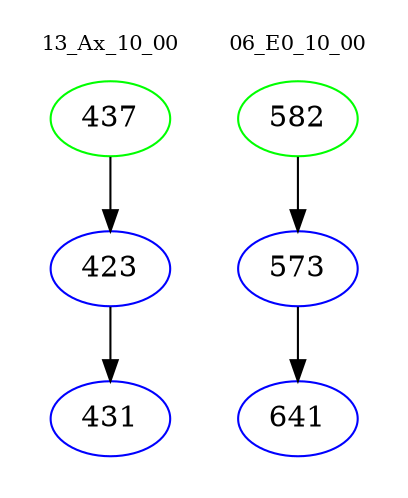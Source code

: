 digraph{
subgraph cluster_0 {
color = white
label = "13_Ax_10_00";
fontsize=10;
T0_437 [label="437", color="green"]
T0_437 -> T0_423 [color="black"]
T0_423 [label="423", color="blue"]
T0_423 -> T0_431 [color="black"]
T0_431 [label="431", color="blue"]
}
subgraph cluster_1 {
color = white
label = "06_E0_10_00";
fontsize=10;
T1_582 [label="582", color="green"]
T1_582 -> T1_573 [color="black"]
T1_573 [label="573", color="blue"]
T1_573 -> T1_641 [color="black"]
T1_641 [label="641", color="blue"]
}
}
